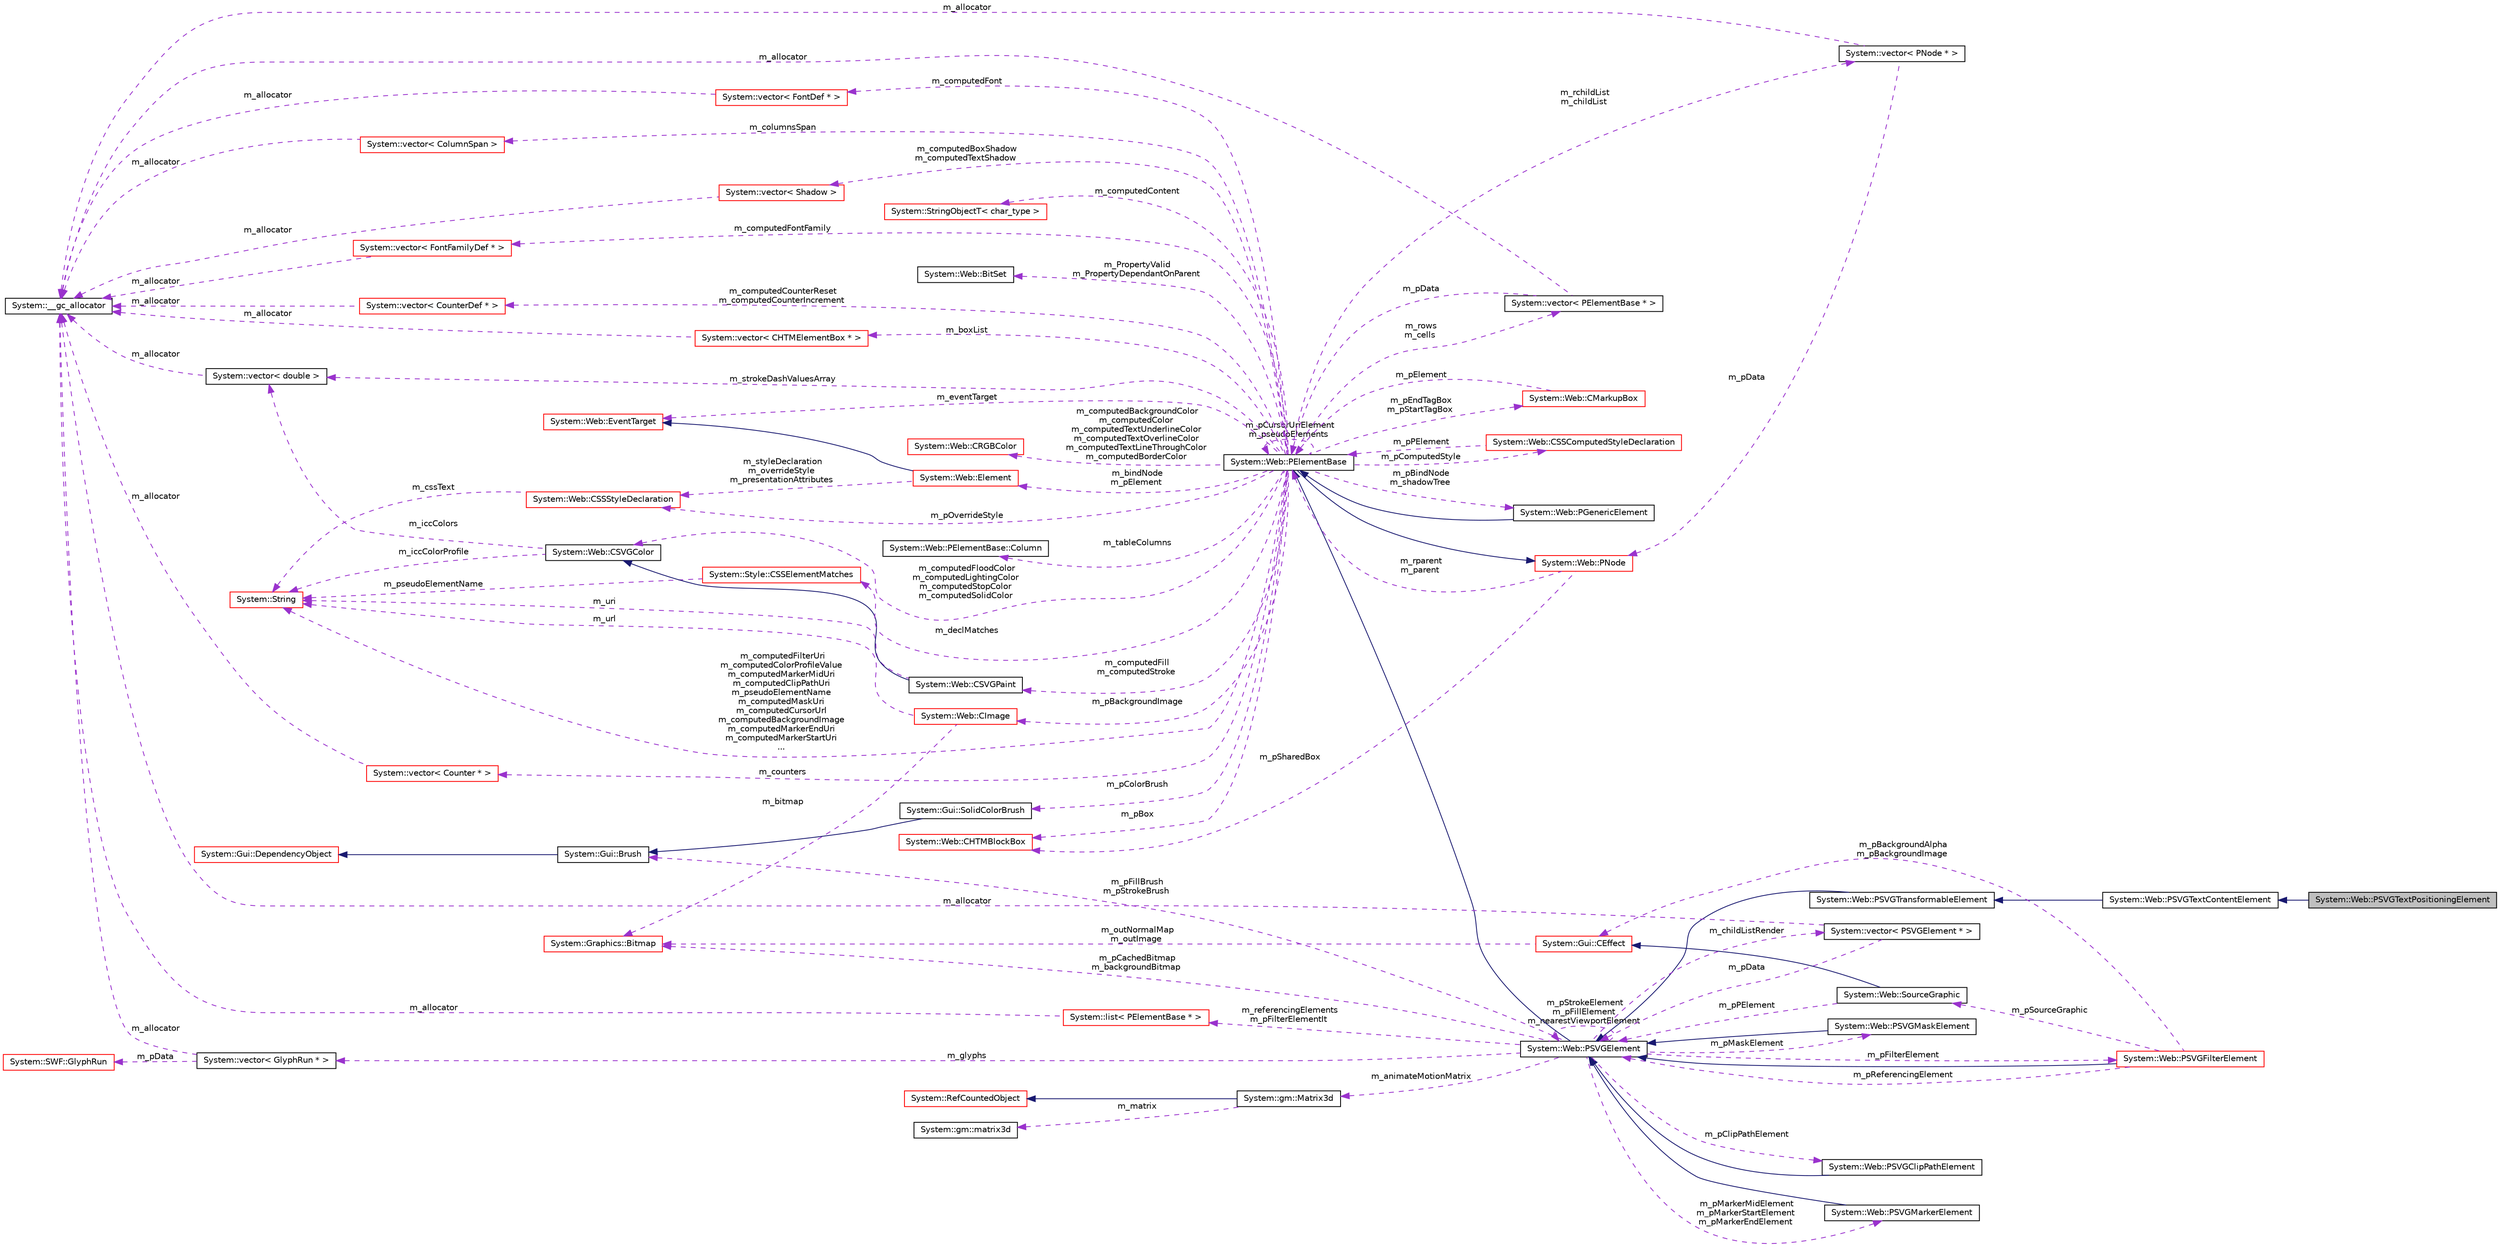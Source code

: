digraph G
{
  edge [fontname="Helvetica",fontsize="10",labelfontname="Helvetica",labelfontsize="10"];
  node [fontname="Helvetica",fontsize="10",shape=record];
  rankdir="LR";
  Node1 [label="System::Web::PSVGTextPositioningElement",height=0.2,width=0.4,color="black", fillcolor="grey75", style="filled" fontcolor="black"];
  Node2 -> Node1 [dir="back",color="midnightblue",fontsize="10",style="solid",fontname="Helvetica"];
  Node2 [label="System::Web::PSVGTextContentElement",height=0.2,width=0.4,color="black", fillcolor="white", style="filled",URL="$class_system_1_1_web_1_1_p_s_v_g_text_content_element.html"];
  Node3 -> Node2 [dir="back",color="midnightblue",fontsize="10",style="solid",fontname="Helvetica"];
  Node3 [label="System::Web::PSVGTransformableElement",height=0.2,width=0.4,color="black", fillcolor="white", style="filled",URL="$class_system_1_1_web_1_1_p_s_v_g_transformable_element.html"];
  Node4 -> Node3 [dir="back",color="midnightblue",fontsize="10",style="solid",fontname="Helvetica"];
  Node4 [label="System::Web::PSVGElement",height=0.2,width=0.4,color="black", fillcolor="white", style="filled",URL="$class_system_1_1_web_1_1_p_s_v_g_element.html"];
  Node5 -> Node4 [dir="back",color="midnightblue",fontsize="10",style="solid",fontname="Helvetica"];
  Node5 [label="System::Web::PElementBase",height=0.2,width=0.4,color="black", fillcolor="white", style="filled",URL="$class_system_1_1_web_1_1_p_element_base.html"];
  Node6 -> Node5 [dir="back",color="midnightblue",fontsize="10",style="solid",fontname="Helvetica"];
  Node6 [label="System::Web::PNode",height=0.2,width=0.4,color="red", fillcolor="white", style="filled",URL="$class_system_1_1_web_1_1_p_node.html"];
  Node5 -> Node6 [dir="back",color="darkorchid3",fontsize="10",style="dashed",label=" m_rparent\nm_parent" ,fontname="Helvetica"];
  Node7 -> Node6 [dir="back",color="darkorchid3",fontsize="10",style="dashed",label=" m_pSharedBox" ,fontname="Helvetica"];
  Node7 [label="System::Web::CHTMBlockBox",height=0.2,width=0.4,color="red", fillcolor="white", style="filled",URL="$class_system_1_1_web_1_1_c_h_t_m_block_box.html"];
  Node8 -> Node5 [dir="back",color="darkorchid3",fontsize="10",style="dashed",label=" m_eventTarget" ,fontname="Helvetica"];
  Node8 [label="System::Web::EventTarget",height=0.2,width=0.4,color="red", fillcolor="white", style="filled",URL="$class_system_1_1_web_1_1_event_target.html"];
  Node9 -> Node5 [dir="back",color="darkorchid3",fontsize="10",style="dashed",label=" m_computedBackgroundColor\nm_computedColor\nm_computedTextUnderlineColor\nm_computedTextOverlineColor\nm_computedTextLineThroughColor\nm_computedBorderColor" ,fontname="Helvetica"];
  Node9 [label="System::Web::CRGBColor",height=0.2,width=0.4,color="red", fillcolor="white", style="filled",URL="$class_system_1_1_web_1_1_c_r_g_b_color.html"];
  Node10 -> Node5 [dir="back",color="darkorchid3",fontsize="10",style="dashed",label=" m_computedCounterReset\nm_computedCounterIncrement" ,fontname="Helvetica"];
  Node10 [label="System::vector\< CounterDef * \>",height=0.2,width=0.4,color="red", fillcolor="white", style="filled",URL="$class_system_1_1vector.html"];
  Node11 -> Node10 [dir="back",color="darkorchid3",fontsize="10",style="dashed",label=" m_allocator" ,fontname="Helvetica"];
  Node11 [label="System::__gc_allocator",height=0.2,width=0.4,color="black", fillcolor="white", style="filled",URL="$class_system_1_1____gc__allocator.html"];
  Node12 -> Node5 [dir="back",color="darkorchid3",fontsize="10",style="dashed",label=" m_boxList" ,fontname="Helvetica"];
  Node12 [label="System::vector\< CHTMElementBox * \>",height=0.2,width=0.4,color="red", fillcolor="white", style="filled",URL="$class_system_1_1vector.html"];
  Node11 -> Node12 [dir="back",color="darkorchid3",fontsize="10",style="dashed",label=" m_allocator" ,fontname="Helvetica"];
  Node13 -> Node5 [dir="back",color="darkorchid3",fontsize="10",style="dashed",label=" m_counters" ,fontname="Helvetica"];
  Node13 [label="System::vector\< Counter * \>",height=0.2,width=0.4,color="red", fillcolor="white", style="filled",URL="$class_system_1_1vector.html"];
  Node11 -> Node13 [dir="back",color="darkorchid3",fontsize="10",style="dashed",label=" m_allocator" ,fontname="Helvetica"];
  Node14 -> Node5 [dir="back",color="darkorchid3",fontsize="10",style="dashed",label=" m_tableColumns" ,fontname="Helvetica"];
  Node14 [label="System::Web::PElementBase::Column",height=0.2,width=0.4,color="black", fillcolor="white", style="filled",URL="$struct_system_1_1_web_1_1_p_element_base_1_1_column.html"];
  Node15 -> Node5 [dir="back",color="darkorchid3",fontsize="10",style="dashed",label=" m_pBackgroundImage" ,fontname="Helvetica"];
  Node15 [label="System::Web::CImage",height=0.2,width=0.4,color="red", fillcolor="white", style="filled",URL="$class_system_1_1_web_1_1_c_image.html"];
  Node16 -> Node15 [dir="back",color="darkorchid3",fontsize="10",style="dashed",label=" m_url" ,fontname="Helvetica"];
  Node16 [label="System::String",height=0.2,width=0.4,color="red", fillcolor="white", style="filled",URL="$class_system_1_1_string.html"];
  Node17 -> Node15 [dir="back",color="darkorchid3",fontsize="10",style="dashed",label=" m_bitmap" ,fontname="Helvetica"];
  Node17 [label="System::Graphics::Bitmap",height=0.2,width=0.4,color="red", fillcolor="white", style="filled",URL="$class_system_1_1_graphics_1_1_bitmap.html"];
  Node18 -> Node5 [dir="back",color="darkorchid3",fontsize="10",style="dashed",label=" m_pEndTagBox\nm_pStartTagBox" ,fontname="Helvetica"];
  Node18 [label="System::Web::CMarkupBox",height=0.2,width=0.4,color="red", fillcolor="white", style="filled",URL="$class_system_1_1_web_1_1_c_markup_box.html"];
  Node5 -> Node18 [dir="back",color="darkorchid3",fontsize="10",style="dashed",label=" m_pElement" ,fontname="Helvetica"];
  Node19 -> Node5 [dir="back",color="darkorchid3",fontsize="10",style="dashed",label=" m_rows\nm_cells" ,fontname="Helvetica"];
  Node19 [label="System::vector\< PElementBase * \>",height=0.2,width=0.4,color="black", fillcolor="white", style="filled",URL="$class_system_1_1vector.html"];
  Node11 -> Node19 [dir="back",color="darkorchid3",fontsize="10",style="dashed",label=" m_allocator" ,fontname="Helvetica"];
  Node5 -> Node19 [dir="back",color="darkorchid3",fontsize="10",style="dashed",label=" m_pData" ,fontname="Helvetica"];
  Node20 -> Node5 [dir="back",color="darkorchid3",fontsize="10",style="dashed",label=" m_computedFill\nm_computedStroke" ,fontname="Helvetica"];
  Node20 [label="System::Web::CSVGPaint",height=0.2,width=0.4,color="black", fillcolor="white", style="filled",URL="$class_system_1_1_web_1_1_c_s_v_g_paint.html"];
  Node21 -> Node20 [dir="back",color="midnightblue",fontsize="10",style="solid",fontname="Helvetica"];
  Node21 [label="System::Web::CSVGColor",height=0.2,width=0.4,color="black", fillcolor="white", style="filled",URL="$class_system_1_1_web_1_1_c_s_v_g_color.html"];
  Node16 -> Node21 [dir="back",color="darkorchid3",fontsize="10",style="dashed",label=" m_iccColorProfile" ,fontname="Helvetica"];
  Node22 -> Node21 [dir="back",color="darkorchid3",fontsize="10",style="dashed",label=" m_iccColors" ,fontname="Helvetica"];
  Node22 [label="System::vector\< double \>",height=0.2,width=0.4,color="black", fillcolor="white", style="filled",URL="$class_system_1_1vector.html"];
  Node11 -> Node22 [dir="back",color="darkorchid3",fontsize="10",style="dashed",label=" m_allocator" ,fontname="Helvetica"];
  Node16 -> Node20 [dir="back",color="darkorchid3",fontsize="10",style="dashed",label=" m_uri" ,fontname="Helvetica"];
  Node23 -> Node5 [dir="back",color="darkorchid3",fontsize="10",style="dashed",label=" m_computedFont" ,fontname="Helvetica"];
  Node23 [label="System::vector\< FontDef * \>",height=0.2,width=0.4,color="red", fillcolor="white", style="filled",URL="$class_system_1_1vector.html"];
  Node11 -> Node23 [dir="back",color="darkorchid3",fontsize="10",style="dashed",label=" m_allocator" ,fontname="Helvetica"];
  Node24 -> Node5 [dir="back",color="darkorchid3",fontsize="10",style="dashed",label=" m_columnsSpan" ,fontname="Helvetica"];
  Node24 [label="System::vector\< ColumnSpan \>",height=0.2,width=0.4,color="red", fillcolor="white", style="filled",URL="$class_system_1_1vector.html"];
  Node11 -> Node24 [dir="back",color="darkorchid3",fontsize="10",style="dashed",label=" m_allocator" ,fontname="Helvetica"];
  Node25 -> Node5 [dir="back",color="darkorchid3",fontsize="10",style="dashed",label=" m_pComputedStyle" ,fontname="Helvetica"];
  Node25 [label="System::Web::CSSComputedStyleDeclaration",height=0.2,width=0.4,color="red", fillcolor="white", style="filled",URL="$class_system_1_1_web_1_1_c_s_s_computed_style_declaration.html"];
  Node5 -> Node25 [dir="back",color="darkorchid3",fontsize="10",style="dashed",label=" m_pPElement" ,fontname="Helvetica"];
  Node26 -> Node5 [dir="back",color="darkorchid3",fontsize="10",style="dashed",label=" m_rchildList\nm_childList" ,fontname="Helvetica"];
  Node26 [label="System::vector\< PNode * \>",height=0.2,width=0.4,color="black", fillcolor="white", style="filled",URL="$class_system_1_1vector.html"];
  Node11 -> Node26 [dir="back",color="darkorchid3",fontsize="10",style="dashed",label=" m_allocator" ,fontname="Helvetica"];
  Node6 -> Node26 [dir="back",color="darkorchid3",fontsize="10",style="dashed",label=" m_pData" ,fontname="Helvetica"];
  Node16 -> Node5 [dir="back",color="darkorchid3",fontsize="10",style="dashed",label=" m_computedFilterUri\nm_computedColorProfileValue\nm_computedMarkerMidUri\nm_computedClipPathUri\nm_pseudoElementName\nm_computedMaskUri\nm_computedCursorUrl\nm_computedBackgroundImage\nm_computedMarkerEndUri\nm_computedMarkerStartUri\n..." ,fontname="Helvetica"];
  Node27 -> Node5 [dir="back",color="darkorchid3",fontsize="10",style="dashed",label=" m_pOverrideStyle" ,fontname="Helvetica"];
  Node27 [label="System::Web::CSSStyleDeclaration",height=0.2,width=0.4,color="red", fillcolor="white", style="filled",URL="$class_system_1_1_web_1_1_c_s_s_style_declaration.html"];
  Node16 -> Node27 [dir="back",color="darkorchid3",fontsize="10",style="dashed",label=" m_cssText" ,fontname="Helvetica"];
  Node28 -> Node5 [dir="back",color="darkorchid3",fontsize="10",style="dashed",label=" m_pBindNode\nm_shadowTree" ,fontname="Helvetica"];
  Node28 [label="System::Web::PGenericElement",height=0.2,width=0.4,color="black", fillcolor="white", style="filled",URL="$class_system_1_1_web_1_1_p_generic_element.html"];
  Node5 -> Node28 [dir="back",color="midnightblue",fontsize="10",style="solid",fontname="Helvetica"];
  Node21 -> Node5 [dir="back",color="darkorchid3",fontsize="10",style="dashed",label=" m_computedFloodColor\nm_computedLightingColor\nm_computedStopColor\nm_computedSolidColor" ,fontname="Helvetica"];
  Node29 -> Node5 [dir="back",color="darkorchid3",fontsize="10",style="dashed",label=" m_computedBoxShadow\nm_computedTextShadow" ,fontname="Helvetica"];
  Node29 [label="System::vector\< Shadow \>",height=0.2,width=0.4,color="red", fillcolor="white", style="filled",URL="$class_system_1_1vector.html"];
  Node11 -> Node29 [dir="back",color="darkorchid3",fontsize="10",style="dashed",label=" m_allocator" ,fontname="Helvetica"];
  Node30 -> Node5 [dir="back",color="darkorchid3",fontsize="10",style="dashed",label=" m_bindNode\nm_pElement" ,fontname="Helvetica"];
  Node30 [label="System::Web::Element",height=0.2,width=0.4,color="red", fillcolor="white", style="filled",URL="$class_system_1_1_web_1_1_element.html"];
  Node8 -> Node30 [dir="back",color="midnightblue",fontsize="10",style="solid",fontname="Helvetica"];
  Node27 -> Node30 [dir="back",color="darkorchid3",fontsize="10",style="dashed",label=" m_styleDeclaration\nm_overrideStyle\nm_presentationAttributes" ,fontname="Helvetica"];
  Node5 -> Node5 [dir="back",color="darkorchid3",fontsize="10",style="dashed",label=" m_pCursorUriElement\nm_pseudoElements" ,fontname="Helvetica"];
  Node7 -> Node5 [dir="back",color="darkorchid3",fontsize="10",style="dashed",label=" m_pBox" ,fontname="Helvetica"];
  Node22 -> Node5 [dir="back",color="darkorchid3",fontsize="10",style="dashed",label=" m_strokeDashValuesArray" ,fontname="Helvetica"];
  Node31 -> Node5 [dir="back",color="darkorchid3",fontsize="10",style="dashed",label=" m_computedContent" ,fontname="Helvetica"];
  Node31 [label="System::StringObjectT\< char_type \>",height=0.2,width=0.4,color="red", fillcolor="white", style="filled",URL="$class_system_1_1_string_object_t.html"];
  Node32 -> Node5 [dir="back",color="darkorchid3",fontsize="10",style="dashed",label=" m_computedFontFamily" ,fontname="Helvetica"];
  Node32 [label="System::vector\< FontFamilyDef * \>",height=0.2,width=0.4,color="red", fillcolor="white", style="filled",URL="$class_system_1_1vector.html"];
  Node11 -> Node32 [dir="back",color="darkorchid3",fontsize="10",style="dashed",label=" m_allocator" ,fontname="Helvetica"];
  Node33 -> Node5 [dir="back",color="darkorchid3",fontsize="10",style="dashed",label=" m_PropertyValid\nm_PropertyDependantOnParent" ,fontname="Helvetica"];
  Node33 [label="System::Web::BitSet",height=0.2,width=0.4,color="black", fillcolor="white", style="filled",URL="$class_system_1_1_web_1_1_bit_set.html"];
  Node34 -> Node5 [dir="back",color="darkorchid3",fontsize="10",style="dashed",label=" m_pColorBrush" ,fontname="Helvetica"];
  Node34 [label="System::Gui::SolidColorBrush",height=0.2,width=0.4,color="black", fillcolor="white", style="filled",URL="$class_system_1_1_gui_1_1_solid_color_brush.html"];
  Node35 -> Node34 [dir="back",color="midnightblue",fontsize="10",style="solid",fontname="Helvetica"];
  Node35 [label="System::Gui::Brush",height=0.2,width=0.4,color="black", fillcolor="white", style="filled",URL="$class_system_1_1_gui_1_1_brush.html"];
  Node36 -> Node35 [dir="back",color="midnightblue",fontsize="10",style="solid",fontname="Helvetica"];
  Node36 [label="System::Gui::DependencyObject",height=0.2,width=0.4,color="red", fillcolor="white", style="filled",URL="$class_system_1_1_gui_1_1_dependency_object.html"];
  Node37 -> Node5 [dir="back",color="darkorchid3",fontsize="10",style="dashed",label=" m_declMatches" ,fontname="Helvetica"];
  Node37 [label="System::Style::CSSElementMatches",height=0.2,width=0.4,color="red", fillcolor="white", style="filled",URL="$class_system_1_1_style_1_1_c_s_s_element_matches.html"];
  Node16 -> Node37 [dir="back",color="darkorchid3",fontsize="10",style="dashed",label=" m_pseudoElementName" ,fontname="Helvetica"];
  Node38 -> Node4 [dir="back",color="darkorchid3",fontsize="10",style="dashed",label=" m_glyphs" ,fontname="Helvetica"];
  Node38 [label="System::vector\< GlyphRun * \>",height=0.2,width=0.4,color="black", fillcolor="white", style="filled",URL="$class_system_1_1vector.html"];
  Node11 -> Node38 [dir="back",color="darkorchid3",fontsize="10",style="dashed",label=" m_allocator" ,fontname="Helvetica"];
  Node39 -> Node38 [dir="back",color="darkorchid3",fontsize="10",style="dashed",label=" m_pData" ,fontname="Helvetica"];
  Node39 [label="System::SWF::GlyphRun",height=0.2,width=0.4,color="red", fillcolor="white", style="filled",URL="$class_system_1_1_s_w_f_1_1_glyph_run.html"];
  Node40 -> Node4 [dir="back",color="darkorchid3",fontsize="10",style="dashed",label=" m_animateMotionMatrix" ,fontname="Helvetica"];
  Node40 [label="System::gm::Matrix3d",height=0.2,width=0.4,color="black", fillcolor="white", style="filled",URL="$class_system_1_1gm_1_1_matrix3d.html"];
  Node41 -> Node40 [dir="back",color="midnightblue",fontsize="10",style="solid",fontname="Helvetica"];
  Node41 [label="System::RefCountedObject",height=0.2,width=0.4,color="red", fillcolor="white", style="filled",URL="$class_system_1_1_ref_counted_object.html"];
  Node42 -> Node40 [dir="back",color="darkorchid3",fontsize="10",style="dashed",label=" m_matrix" ,fontname="Helvetica"];
  Node42 [label="System::gm::matrix3d",height=0.2,width=0.4,color="black", fillcolor="white", style="filled",URL="$class_system_1_1gm_1_1matrix3d.html"];
  Node35 -> Node4 [dir="back",color="darkorchid3",fontsize="10",style="dashed",label=" m_pFillBrush\nm_pStrokeBrush" ,fontname="Helvetica"];
  Node43 -> Node4 [dir="back",color="darkorchid3",fontsize="10",style="dashed",label=" m_pMaskElement" ,fontname="Helvetica"];
  Node43 [label="System::Web::PSVGMaskElement",height=0.2,width=0.4,color="black", fillcolor="white", style="filled",URL="$class_system_1_1_web_1_1_p_s_v_g_mask_element.html"];
  Node4 -> Node43 [dir="back",color="midnightblue",fontsize="10",style="solid",fontname="Helvetica"];
  Node44 -> Node4 [dir="back",color="darkorchid3",fontsize="10",style="dashed",label=" m_pFilterElement" ,fontname="Helvetica"];
  Node44 [label="System::Web::PSVGFilterElement",height=0.2,width=0.4,color="red", fillcolor="white", style="filled",URL="$class_system_1_1_web_1_1_p_s_v_g_filter_element.html"];
  Node4 -> Node44 [dir="back",color="midnightblue",fontsize="10",style="solid",fontname="Helvetica"];
  Node45 -> Node44 [dir="back",color="darkorchid3",fontsize="10",style="dashed",label=" m_pBackgroundAlpha\nm_pBackgroundImage" ,fontname="Helvetica"];
  Node45 [label="System::Gui::CEffect",height=0.2,width=0.4,color="red", fillcolor="white", style="filled",URL="$class_system_1_1_gui_1_1_c_effect.html"];
  Node17 -> Node45 [dir="back",color="darkorchid3",fontsize="10",style="dashed",label=" m_outNormalMap\nm_outImage" ,fontname="Helvetica"];
  Node46 -> Node44 [dir="back",color="darkorchid3",fontsize="10",style="dashed",label=" m_pSourceGraphic" ,fontname="Helvetica"];
  Node46 [label="System::Web::SourceGraphic",height=0.2,width=0.4,color="black", fillcolor="white", style="filled",URL="$class_system_1_1_web_1_1_source_graphic.html"];
  Node45 -> Node46 [dir="back",color="midnightblue",fontsize="10",style="solid",fontname="Helvetica"];
  Node4 -> Node46 [dir="back",color="darkorchid3",fontsize="10",style="dashed",label=" m_pPElement" ,fontname="Helvetica"];
  Node4 -> Node44 [dir="back",color="darkorchid3",fontsize="10",style="dashed",label=" m_pReferencingElement" ,fontname="Helvetica"];
  Node47 -> Node4 [dir="back",color="darkorchid3",fontsize="10",style="dashed",label=" m_pMarkerMidElement\nm_pMarkerStartElement\nm_pMarkerEndElement" ,fontname="Helvetica"];
  Node47 [label="System::Web::PSVGMarkerElement",height=0.2,width=0.4,color="black", fillcolor="white", style="filled",URL="$class_system_1_1_web_1_1_p_s_v_g_marker_element.html"];
  Node4 -> Node47 [dir="back",color="midnightblue",fontsize="10",style="solid",fontname="Helvetica"];
  Node48 -> Node4 [dir="back",color="darkorchid3",fontsize="10",style="dashed",label=" m_pClipPathElement" ,fontname="Helvetica"];
  Node48 [label="System::Web::PSVGClipPathElement",height=0.2,width=0.4,color="black", fillcolor="white", style="filled",URL="$class_system_1_1_web_1_1_p_s_v_g_clip_path_element.html"];
  Node4 -> Node48 [dir="back",color="midnightblue",fontsize="10",style="solid",fontname="Helvetica"];
  Node17 -> Node4 [dir="back",color="darkorchid3",fontsize="10",style="dashed",label=" m_pCachedBitmap\nm_backgroundBitmap" ,fontname="Helvetica"];
  Node49 -> Node4 [dir="back",color="darkorchid3",fontsize="10",style="dashed",label=" m_childListRender" ,fontname="Helvetica"];
  Node49 [label="System::vector\< PSVGElement * \>",height=0.2,width=0.4,color="black", fillcolor="white", style="filled",URL="$class_system_1_1vector.html"];
  Node11 -> Node49 [dir="back",color="darkorchid3",fontsize="10",style="dashed",label=" m_allocator" ,fontname="Helvetica"];
  Node4 -> Node49 [dir="back",color="darkorchid3",fontsize="10",style="dashed",label=" m_pData" ,fontname="Helvetica"];
  Node4 -> Node4 [dir="back",color="darkorchid3",fontsize="10",style="dashed",label=" m_pStrokeElement\nm_pFillElement\nm_nearestViewportElement" ,fontname="Helvetica"];
  Node50 -> Node4 [dir="back",color="darkorchid3",fontsize="10",style="dashed",label=" m_referencingElements\nm_pFilterElementIt" ,fontname="Helvetica"];
  Node50 [label="System::list\< PElementBase * \>",height=0.2,width=0.4,color="red", fillcolor="white", style="filled",URL="$class_system_1_1list.html"];
  Node11 -> Node50 [dir="back",color="darkorchid3",fontsize="10",style="dashed",label=" m_allocator" ,fontname="Helvetica"];
}
